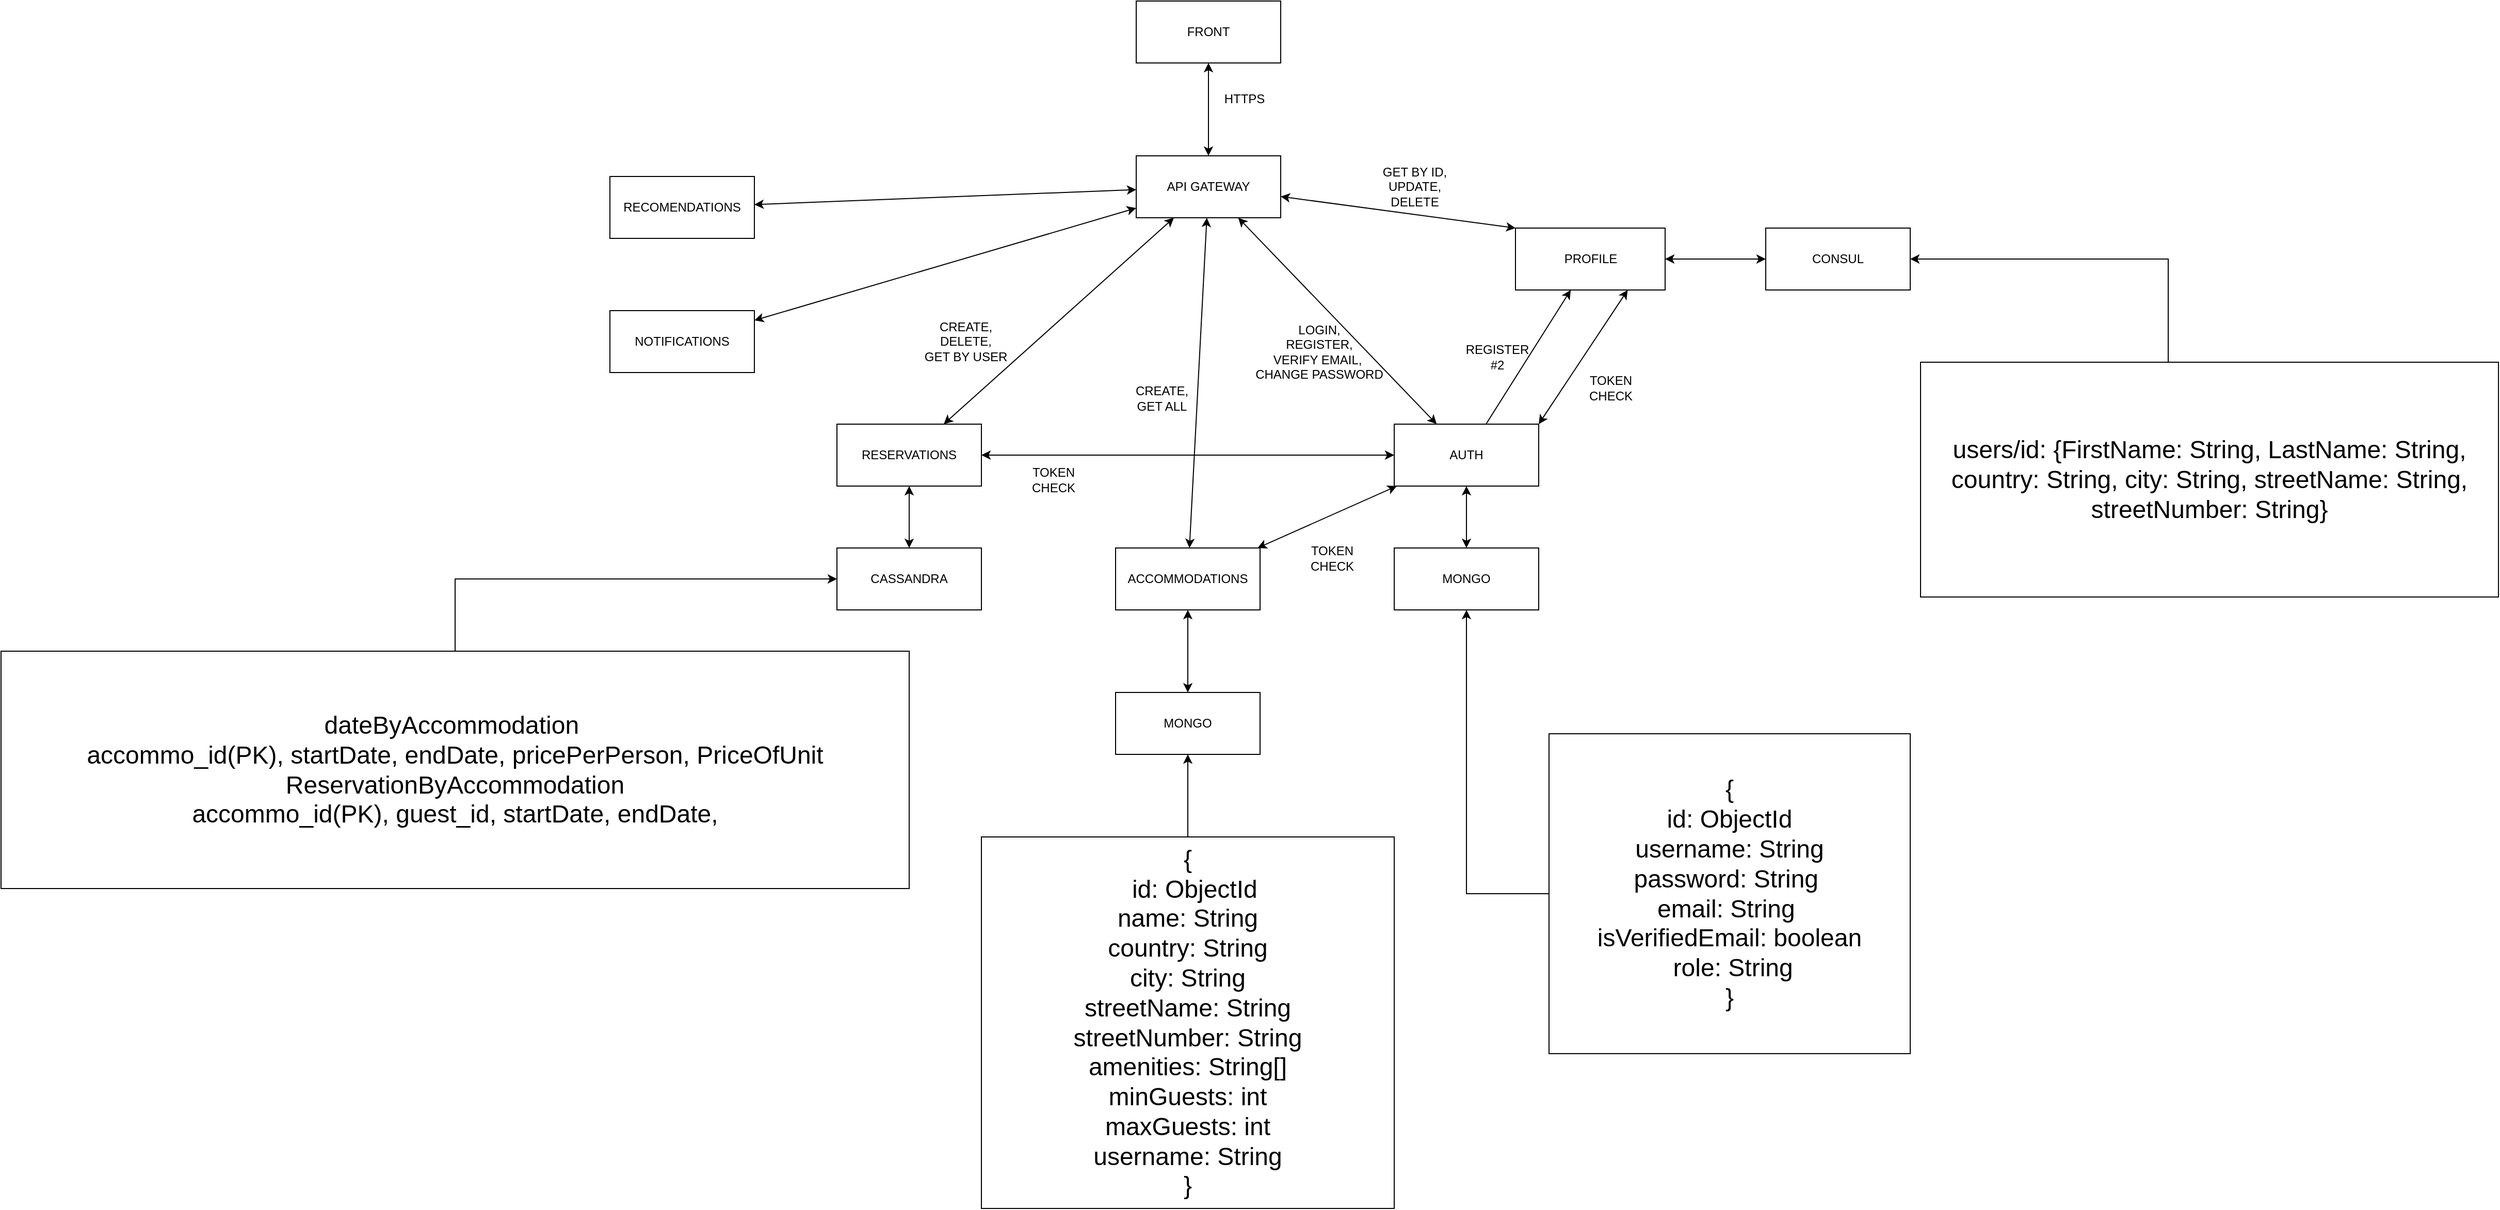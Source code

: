 <mxfile version="22.1.11" type="device">
  <diagram name="Page-1" id="6Ro20vardcYZ4O31tJ5b">
    <mxGraphModel dx="2368" dy="666" grid="1" gridSize="10" guides="1" tooltips="1" connect="1" arrows="1" fold="1" page="1" pageScale="1" pageWidth="850" pageHeight="1100" math="0" shadow="0">
      <root>
        <mxCell id="0" />
        <mxCell id="1" parent="0" />
        <mxCell id="WbEfnXnHUkvsYJeZbc4o-3" value="FRONT" style="whiteSpace=wrap;html=1;align=center;glass=0;" parent="1" vertex="1">
          <mxGeometry x="350" y="10" width="140" height="60" as="geometry" />
        </mxCell>
        <mxCell id="WbEfnXnHUkvsYJeZbc4o-4" value="API GATEWAY" style="whiteSpace=wrap;html=1;align=center;glass=0;" parent="1" vertex="1">
          <mxGeometry x="350" y="160" width="140" height="60" as="geometry" />
        </mxCell>
        <mxCell id="WbEfnXnHUkvsYJeZbc4o-6" value="HTTPS" style="text;html=1;strokeColor=none;fillColor=none;align=center;verticalAlign=middle;whiteSpace=wrap;rounded=0;" parent="1" vertex="1">
          <mxGeometry x="425" y="90" width="60" height="30" as="geometry" />
        </mxCell>
        <mxCell id="WbEfnXnHUkvsYJeZbc4o-17" value="" style="endArrow=classic;startArrow=classic;html=1;rounded=0;" parent="1" source="WbEfnXnHUkvsYJeZbc4o-10" target="WbEfnXnHUkvsYJeZbc4o-4" edge="1">
          <mxGeometry width="50" height="50" relative="1" as="geometry">
            <mxPoint x="400" y="290" as="sourcePoint" />
            <mxPoint x="450" y="240" as="targetPoint" />
          </mxGeometry>
        </mxCell>
        <mxCell id="WbEfnXnHUkvsYJeZbc4o-20" value="" style="endArrow=classic;startArrow=classic;html=1;rounded=0;" parent="1" source="WbEfnXnHUkvsYJeZbc4o-3" target="WbEfnXnHUkvsYJeZbc4o-4" edge="1">
          <mxGeometry width="50" height="50" relative="1" as="geometry">
            <mxPoint x="400" y="290" as="sourcePoint" />
            <mxPoint x="450" y="240" as="targetPoint" />
          </mxGeometry>
        </mxCell>
        <mxCell id="WbEfnXnHUkvsYJeZbc4o-21" value="" style="endArrow=classic;startArrow=classic;html=1;rounded=0;" parent="1" source="WbEfnXnHUkvsYJeZbc4o-12" target="WbEfnXnHUkvsYJeZbc4o-4" edge="1">
          <mxGeometry width="50" height="50" relative="1" as="geometry">
            <mxPoint x="400" y="290" as="sourcePoint" />
            <mxPoint x="450" y="240" as="targetPoint" />
          </mxGeometry>
        </mxCell>
        <mxCell id="WbEfnXnHUkvsYJeZbc4o-23" value="" style="endArrow=classic;startArrow=classic;html=1;rounded=0;exitX=0;exitY=0;exitDx=0;exitDy=0;" parent="1" source="WbEfnXnHUkvsYJeZbc4o-11" target="WbEfnXnHUkvsYJeZbc4o-4" edge="1">
          <mxGeometry width="50" height="50" relative="1" as="geometry">
            <mxPoint x="400" y="290" as="sourcePoint" />
            <mxPoint x="450" y="240" as="targetPoint" />
          </mxGeometry>
        </mxCell>
        <mxCell id="WbEfnXnHUkvsYJeZbc4o-24" value="" style="endArrow=classic;startArrow=classic;html=1;rounded=0;" parent="1" source="WbEfnXnHUkvsYJeZbc4o-8" target="WbEfnXnHUkvsYJeZbc4o-4" edge="1">
          <mxGeometry width="50" height="50" relative="1" as="geometry">
            <mxPoint x="400" y="290" as="sourcePoint" />
            <mxPoint x="450" y="240" as="targetPoint" />
          </mxGeometry>
        </mxCell>
        <mxCell id="WbEfnXnHUkvsYJeZbc4o-25" value="" style="endArrow=classic;startArrow=classic;html=1;rounded=0;" parent="1" source="WbEfnXnHUkvsYJeZbc4o-9" target="WbEfnXnHUkvsYJeZbc4o-4" edge="1">
          <mxGeometry width="50" height="50" relative="1" as="geometry">
            <mxPoint x="400" y="290" as="sourcePoint" />
            <mxPoint x="450" y="240" as="targetPoint" />
          </mxGeometry>
        </mxCell>
        <mxCell id="WbEfnXnHUkvsYJeZbc4o-26" value="" style="endArrow=classic;startArrow=classic;html=1;rounded=0;" parent="1" source="WbEfnXnHUkvsYJeZbc4o-7" target="WbEfnXnHUkvsYJeZbc4o-4" edge="1">
          <mxGeometry width="50" height="50" relative="1" as="geometry">
            <mxPoint x="400" y="290" as="sourcePoint" />
            <mxPoint x="450" y="240" as="targetPoint" />
          </mxGeometry>
        </mxCell>
        <mxCell id="DEsTeIGjAZ-HHGJhU62D-1" value="MONGO" style="whiteSpace=wrap;html=1;align=center;glass=0;" parent="1" vertex="1">
          <mxGeometry x="330" y="680" width="140" height="60" as="geometry" />
        </mxCell>
        <mxCell id="DEsTeIGjAZ-HHGJhU62D-3" value="MONGO" style="whiteSpace=wrap;html=1;align=center;glass=0;" parent="1" vertex="1">
          <mxGeometry x="600" y="540" width="140" height="60" as="geometry" />
        </mxCell>
        <mxCell id="DEsTeIGjAZ-HHGJhU62D-2" value="CONSUL" style="whiteSpace=wrap;html=1;align=center;glass=0;" parent="1" vertex="1">
          <mxGeometry x="960" y="230" width="140" height="60" as="geometry" />
        </mxCell>
        <mxCell id="WbEfnXnHUkvsYJeZbc4o-10" value="AUTH" style="whiteSpace=wrap;html=1;align=center;glass=0;" parent="1" vertex="1">
          <mxGeometry x="600" y="420" width="140" height="60" as="geometry" />
        </mxCell>
        <mxCell id="WbEfnXnHUkvsYJeZbc4o-11" value="PROFILE" style="whiteSpace=wrap;html=1;align=center;glass=0;" parent="1" vertex="1">
          <mxGeometry x="717.5" y="230" width="145" height="60" as="geometry" />
        </mxCell>
        <mxCell id="WbEfnXnHUkvsYJeZbc4o-12" value="ACCOMMODATIONS" style="whiteSpace=wrap;html=1;align=center;glass=0;" parent="1" vertex="1">
          <mxGeometry x="330" y="540" width="140" height="60" as="geometry" />
        </mxCell>
        <mxCell id="WbEfnXnHUkvsYJeZbc4o-7" value="RESERVATIONS" style="whiteSpace=wrap;html=1;align=center;glass=0;" parent="1" vertex="1">
          <mxGeometry x="60" y="420" width="140" height="60" as="geometry" />
        </mxCell>
        <mxCell id="WbEfnXnHUkvsYJeZbc4o-8" value="NOTIFICATIONS" style="whiteSpace=wrap;html=1;align=center;glass=0;" parent="1" vertex="1">
          <mxGeometry x="-160" y="310" width="140" height="60" as="geometry" />
        </mxCell>
        <mxCell id="WbEfnXnHUkvsYJeZbc4o-9" value="RECOMENDATIONS" style="whiteSpace=wrap;html=1;align=center;glass=0;" parent="1" vertex="1">
          <mxGeometry x="-160" y="180" width="140" height="60" as="geometry" />
        </mxCell>
        <mxCell id="DEsTeIGjAZ-HHGJhU62D-4" value="" style="endArrow=classic;startArrow=classic;html=1;rounded=0;" parent="1" source="DEsTeIGjAZ-HHGJhU62D-3" target="WbEfnXnHUkvsYJeZbc4o-10" edge="1">
          <mxGeometry width="50" height="50" relative="1" as="geometry">
            <mxPoint x="470" y="440" as="sourcePoint" />
            <mxPoint x="520" y="390" as="targetPoint" />
          </mxGeometry>
        </mxCell>
        <mxCell id="DEsTeIGjAZ-HHGJhU62D-5" value="" style="endArrow=classic;startArrow=classic;html=1;rounded=0;" parent="1" source="WbEfnXnHUkvsYJeZbc4o-11" target="DEsTeIGjAZ-HHGJhU62D-2" edge="1">
          <mxGeometry width="50" height="50" relative="1" as="geometry">
            <mxPoint x="470" y="440" as="sourcePoint" />
            <mxPoint x="520" y="390" as="targetPoint" />
          </mxGeometry>
        </mxCell>
        <mxCell id="DEsTeIGjAZ-HHGJhU62D-6" value="" style="endArrow=classic;startArrow=classic;html=1;rounded=0;" parent="1" source="DEsTeIGjAZ-HHGJhU62D-1" target="WbEfnXnHUkvsYJeZbc4o-12" edge="1">
          <mxGeometry width="50" height="50" relative="1" as="geometry">
            <mxPoint x="470" y="530" as="sourcePoint" />
            <mxPoint x="520" y="480" as="targetPoint" />
          </mxGeometry>
        </mxCell>
        <mxCell id="DEsTeIGjAZ-HHGJhU62D-7" value="&lt;div&gt;LOGIN,&lt;/div&gt;&lt;div&gt;REGISTER,&lt;/div&gt;&lt;div&gt;VERIFY EMAIL,&amp;nbsp;&lt;/div&gt;&lt;div&gt;CHANGE PASSWORD&lt;br&gt;&lt;/div&gt;" style="text;html=1;strokeColor=none;fillColor=none;align=center;verticalAlign=middle;whiteSpace=wrap;rounded=0;" parent="1" vertex="1">
          <mxGeometry x="460" y="310" width="135" height="80" as="geometry" />
        </mxCell>
        <mxCell id="DEsTeIGjAZ-HHGJhU62D-8" value="CASSANDRA" style="whiteSpace=wrap;html=1;align=center;glass=0;" parent="1" vertex="1">
          <mxGeometry x="60" y="540" width="140" height="60" as="geometry" />
        </mxCell>
        <mxCell id="DEsTeIGjAZ-HHGJhU62D-9" value="" style="endArrow=classic;startArrow=classic;html=1;rounded=0;" parent="1" source="WbEfnXnHUkvsYJeZbc4o-7" target="DEsTeIGjAZ-HHGJhU62D-8" edge="1">
          <mxGeometry width="50" height="50" relative="1" as="geometry">
            <mxPoint x="490" y="560" as="sourcePoint" />
            <mxPoint x="540" y="510" as="targetPoint" />
          </mxGeometry>
        </mxCell>
        <mxCell id="DEsTeIGjAZ-HHGJhU62D-10" value="" style="endArrow=classic;html=1;rounded=0;" parent="1" source="WbEfnXnHUkvsYJeZbc4o-10" target="WbEfnXnHUkvsYJeZbc4o-11" edge="1">
          <mxGeometry width="50" height="50" relative="1" as="geometry">
            <mxPoint x="540" y="360" as="sourcePoint" />
            <mxPoint x="590" y="310" as="targetPoint" />
          </mxGeometry>
        </mxCell>
        <mxCell id="DEsTeIGjAZ-HHGJhU62D-11" value="REGISTER #2" style="text;html=1;strokeColor=none;fillColor=none;align=center;verticalAlign=middle;whiteSpace=wrap;rounded=0;" parent="1" vertex="1">
          <mxGeometry x="670" y="340" width="60" height="30" as="geometry" />
        </mxCell>
        <mxCell id="DEsTeIGjAZ-HHGJhU62D-12" value="" style="endArrow=classic;startArrow=classic;html=1;rounded=0;" parent="1" source="WbEfnXnHUkvsYJeZbc4o-12" target="WbEfnXnHUkvsYJeZbc4o-10" edge="1">
          <mxGeometry width="50" height="50" relative="1" as="geometry">
            <mxPoint x="540" y="460" as="sourcePoint" />
            <mxPoint x="590" y="410" as="targetPoint" />
          </mxGeometry>
        </mxCell>
        <mxCell id="DEsTeIGjAZ-HHGJhU62D-13" value="" style="endArrow=classic;startArrow=classic;html=1;rounded=0;entryX=1;entryY=0;entryDx=0;entryDy=0;exitX=0.75;exitY=1;exitDx=0;exitDy=0;" parent="1" source="WbEfnXnHUkvsYJeZbc4o-11" target="WbEfnXnHUkvsYJeZbc4o-10" edge="1">
          <mxGeometry width="50" height="50" relative="1" as="geometry">
            <mxPoint x="540" y="460" as="sourcePoint" />
            <mxPoint x="590" y="410" as="targetPoint" />
          </mxGeometry>
        </mxCell>
        <mxCell id="DEsTeIGjAZ-HHGJhU62D-14" value="TOKEN CHECK" style="text;html=1;strokeColor=none;fillColor=none;align=center;verticalAlign=middle;whiteSpace=wrap;rounded=0;" parent="1" vertex="1">
          <mxGeometry x="780" y="370" width="60" height="30" as="geometry" />
        </mxCell>
        <mxCell id="DEsTeIGjAZ-HHGJhU62D-15" value="TOKEN CHECK" style="text;html=1;strokeColor=none;fillColor=none;align=center;verticalAlign=middle;whiteSpace=wrap;rounded=0;" parent="1" vertex="1">
          <mxGeometry x="510" y="535" width="60" height="30" as="geometry" />
        </mxCell>
        <mxCell id="DEsTeIGjAZ-HHGJhU62D-16" value="&lt;div&gt;CREATE,&lt;/div&gt;&lt;div&gt;GET ALL&lt;br&gt;&lt;/div&gt;" style="text;html=1;strokeColor=none;fillColor=none;align=center;verticalAlign=middle;whiteSpace=wrap;rounded=0;" parent="1" vertex="1">
          <mxGeometry x="345" y="380" width="60" height="30" as="geometry" />
        </mxCell>
        <mxCell id="DEsTeIGjAZ-HHGJhU62D-17" value="&lt;div&gt;GET BY ID,&lt;/div&gt;&lt;div&gt;UPDATE,&lt;/div&gt;&lt;div&gt;DELETE&lt;br&gt;&lt;/div&gt;" style="text;html=1;strokeColor=none;fillColor=none;align=center;verticalAlign=middle;whiteSpace=wrap;rounded=0;" parent="1" vertex="1">
          <mxGeometry x="570" y="155" width="100" height="70" as="geometry" />
        </mxCell>
        <mxCell id="DEsTeIGjAZ-HHGJhU62D-18" value="&lt;div&gt;CREATE,&lt;/div&gt;&lt;div&gt;DELETE,&lt;/div&gt;&lt;div&gt;GET BY USER&lt;br&gt;&lt;/div&gt;" style="text;html=1;strokeColor=none;fillColor=none;align=center;verticalAlign=middle;whiteSpace=wrap;rounded=0;" parent="1" vertex="1">
          <mxGeometry x="140" y="310" width="90" height="60" as="geometry" />
        </mxCell>
        <mxCell id="EFhkLCrpjTfm_33eodTO-3" style="edgeStyle=orthogonalEdgeStyle;rounded=0;orthogonalLoop=1;jettySize=auto;html=1;" edge="1" parent="1" source="EFhkLCrpjTfm_33eodTO-2" target="DEsTeIGjAZ-HHGJhU62D-1">
          <mxGeometry relative="1" as="geometry" />
        </mxCell>
        <mxCell id="EFhkLCrpjTfm_33eodTO-2" value="&lt;div&gt;&lt;font style=&quot;font-size: 24px;&quot;&gt;{&lt;/font&gt;&lt;/div&gt;&lt;div&gt;&lt;span style=&quot;&quot;&gt;&lt;span style=&quot;&quot;&gt;&amp;nbsp;&amp;nbsp;&amp;nbsp;&amp;nbsp;&lt;/span&gt;&lt;/span&gt;&lt;font style=&quot;font-size: 24px;&quot;&gt;id: ObjectId&lt;/font&gt;&lt;/div&gt;&lt;div&gt;&lt;font style=&quot;font-size: 24px;&quot;&gt;name: String&lt;/font&gt;&lt;/div&gt;&lt;div&gt;&lt;font style=&quot;font-size: 24px;&quot;&gt;country: String&lt;/font&gt;&lt;/div&gt;&lt;div&gt;&lt;font style=&quot;font-size: 24px;&quot;&gt;city: String&lt;/font&gt;&lt;/div&gt;&lt;div&gt;&lt;font style=&quot;font-size: 24px;&quot;&gt;streetName: String&lt;/font&gt;&lt;/div&gt;&lt;div&gt;&lt;font style=&quot;font-size: 24px;&quot;&gt;streetNumber: String&lt;/font&gt;&lt;/div&gt;&lt;div&gt;&lt;font style=&quot;font-size: 24px;&quot;&gt;amenities: String[]&lt;/font&gt;&lt;/div&gt;&lt;div&gt;&lt;font style=&quot;font-size: 24px;&quot;&gt;minGuests: int&lt;/font&gt;&lt;/div&gt;&lt;div&gt;&lt;font style=&quot;font-size: 24px;&quot;&gt;maxGuests: int&lt;/font&gt;&lt;/div&gt;&lt;div&gt;&lt;font style=&quot;font-size: 24px;&quot;&gt;username: String&lt;br&gt;&lt;/font&gt;&lt;/div&gt;&lt;div&gt;&lt;font style=&quot;font-size: 24px;&quot;&gt;}&lt;/font&gt;&lt;/div&gt;" style="whiteSpace=wrap;html=1;align=center;glass=0;" vertex="1" parent="1">
          <mxGeometry x="200" y="820" width="400" height="360" as="geometry" />
        </mxCell>
        <mxCell id="EFhkLCrpjTfm_33eodTO-6" style="edgeStyle=orthogonalEdgeStyle;rounded=0;orthogonalLoop=1;jettySize=auto;html=1;" edge="1" parent="1" source="EFhkLCrpjTfm_33eodTO-5" target="DEsTeIGjAZ-HHGJhU62D-3">
          <mxGeometry relative="1" as="geometry" />
        </mxCell>
        <mxCell id="EFhkLCrpjTfm_33eodTO-5" value="&lt;div&gt;&lt;font style=&quot;font-size: 24px;&quot;&gt;{&lt;/font&gt;&lt;/div&gt;&lt;div&gt;&lt;font style=&quot;font-size: 24px;&quot;&gt;id: ObjectId&lt;/font&gt;&lt;/div&gt;&lt;div&gt;&lt;font style=&quot;font-size: 24px;&quot;&gt;&amp;nbsp;username: String&amp;nbsp;&lt;/font&gt;&lt;/div&gt;&lt;div&gt;&lt;font style=&quot;font-size: 24px;&quot;&gt;password: String&amp;nbsp;&lt;/font&gt;&lt;/div&gt;&lt;div&gt;&lt;font style=&quot;font-size: 24px;&quot;&gt;email: String&amp;nbsp;&lt;/font&gt;&lt;/div&gt;&lt;div&gt;&lt;font style=&quot;font-size: 24px;&quot;&gt;isVerifiedEmail: boolean&lt;/font&gt;&lt;/div&gt;&lt;div&gt;&lt;font style=&quot;font-size: 24px;&quot;&gt;&amp;nbsp;role: String&lt;/font&gt;&lt;/div&gt;&lt;div&gt;&lt;font style=&quot;font-size: 24px;&quot;&gt;}&lt;br&gt;&lt;/font&gt;&lt;/div&gt;" style="whiteSpace=wrap;html=1;align=center;glass=0;" vertex="1" parent="1">
          <mxGeometry x="750" y="720" width="350" height="310" as="geometry" />
        </mxCell>
        <mxCell id="EFhkLCrpjTfm_33eodTO-8" style="edgeStyle=orthogonalEdgeStyle;rounded=0;orthogonalLoop=1;jettySize=auto;html=1;" edge="1" parent="1" source="EFhkLCrpjTfm_33eodTO-7" target="DEsTeIGjAZ-HHGJhU62D-2">
          <mxGeometry relative="1" as="geometry">
            <Array as="points">
              <mxPoint x="1350" y="260" />
            </Array>
          </mxGeometry>
        </mxCell>
        <mxCell id="EFhkLCrpjTfm_33eodTO-7" value="&lt;font style=&quot;font-size: 24px;&quot;&gt;users/id: {FirstName: String, LastName: String, country: String, city: String, streetName: String, streetNumber: String}&lt;/font&gt;" style="whiteSpace=wrap;html=1;align=center;glass=0;" vertex="1" parent="1">
          <mxGeometry x="1110" y="360" width="560" height="227.5" as="geometry" />
        </mxCell>
        <mxCell id="EFhkLCrpjTfm_33eodTO-10" style="edgeStyle=orthogonalEdgeStyle;rounded=0;orthogonalLoop=1;jettySize=auto;html=1;entryX=0;entryY=0.5;entryDx=0;entryDy=0;" edge="1" parent="1" source="EFhkLCrpjTfm_33eodTO-9" target="DEsTeIGjAZ-HHGJhU62D-8">
          <mxGeometry relative="1" as="geometry" />
        </mxCell>
        <mxCell id="EFhkLCrpjTfm_33eodTO-9" value="&lt;div&gt;&lt;font style=&quot;font-size: 24px;&quot;&gt;dateByAccommodation&amp;nbsp;&lt;/font&gt;&lt;/div&gt;&lt;div&gt;&lt;font style=&quot;font-size: 24px;&quot;&gt;accommo_id(PK), startDate, endDate, pricePerPerson, PriceOfUnit&lt;/font&gt;&lt;/div&gt;&lt;div&gt;&lt;font style=&quot;font-size: 24px;&quot;&gt;ReservationByAccommodation&lt;/font&gt;&lt;/div&gt;&lt;div&gt;&lt;font style=&quot;font-size: 24px;&quot;&gt;accommo_id(PK), guest_id, startDate, endDate, &lt;br&gt;&lt;/font&gt;&lt;/div&gt;" style="whiteSpace=wrap;html=1;align=center;glass=0;" vertex="1" parent="1">
          <mxGeometry x="-750" y="640" width="880" height="230" as="geometry" />
        </mxCell>
        <mxCell id="EFhkLCrpjTfm_33eodTO-11" value="" style="endArrow=classic;startArrow=classic;html=1;rounded=0;exitX=1;exitY=0.5;exitDx=0;exitDy=0;" edge="1" parent="1" source="WbEfnXnHUkvsYJeZbc4o-7" target="WbEfnXnHUkvsYJeZbc4o-10">
          <mxGeometry width="50" height="50" relative="1" as="geometry">
            <mxPoint x="270" y="600" as="sourcePoint" />
            <mxPoint x="320" y="550" as="targetPoint" />
          </mxGeometry>
        </mxCell>
        <mxCell id="EFhkLCrpjTfm_33eodTO-12" value="TOKEN CHECK" style="text;html=1;strokeColor=none;fillColor=none;align=center;verticalAlign=middle;whiteSpace=wrap;rounded=0;" vertex="1" parent="1">
          <mxGeometry x="240" y="458.75" width="60" height="30" as="geometry" />
        </mxCell>
      </root>
    </mxGraphModel>
  </diagram>
</mxfile>
